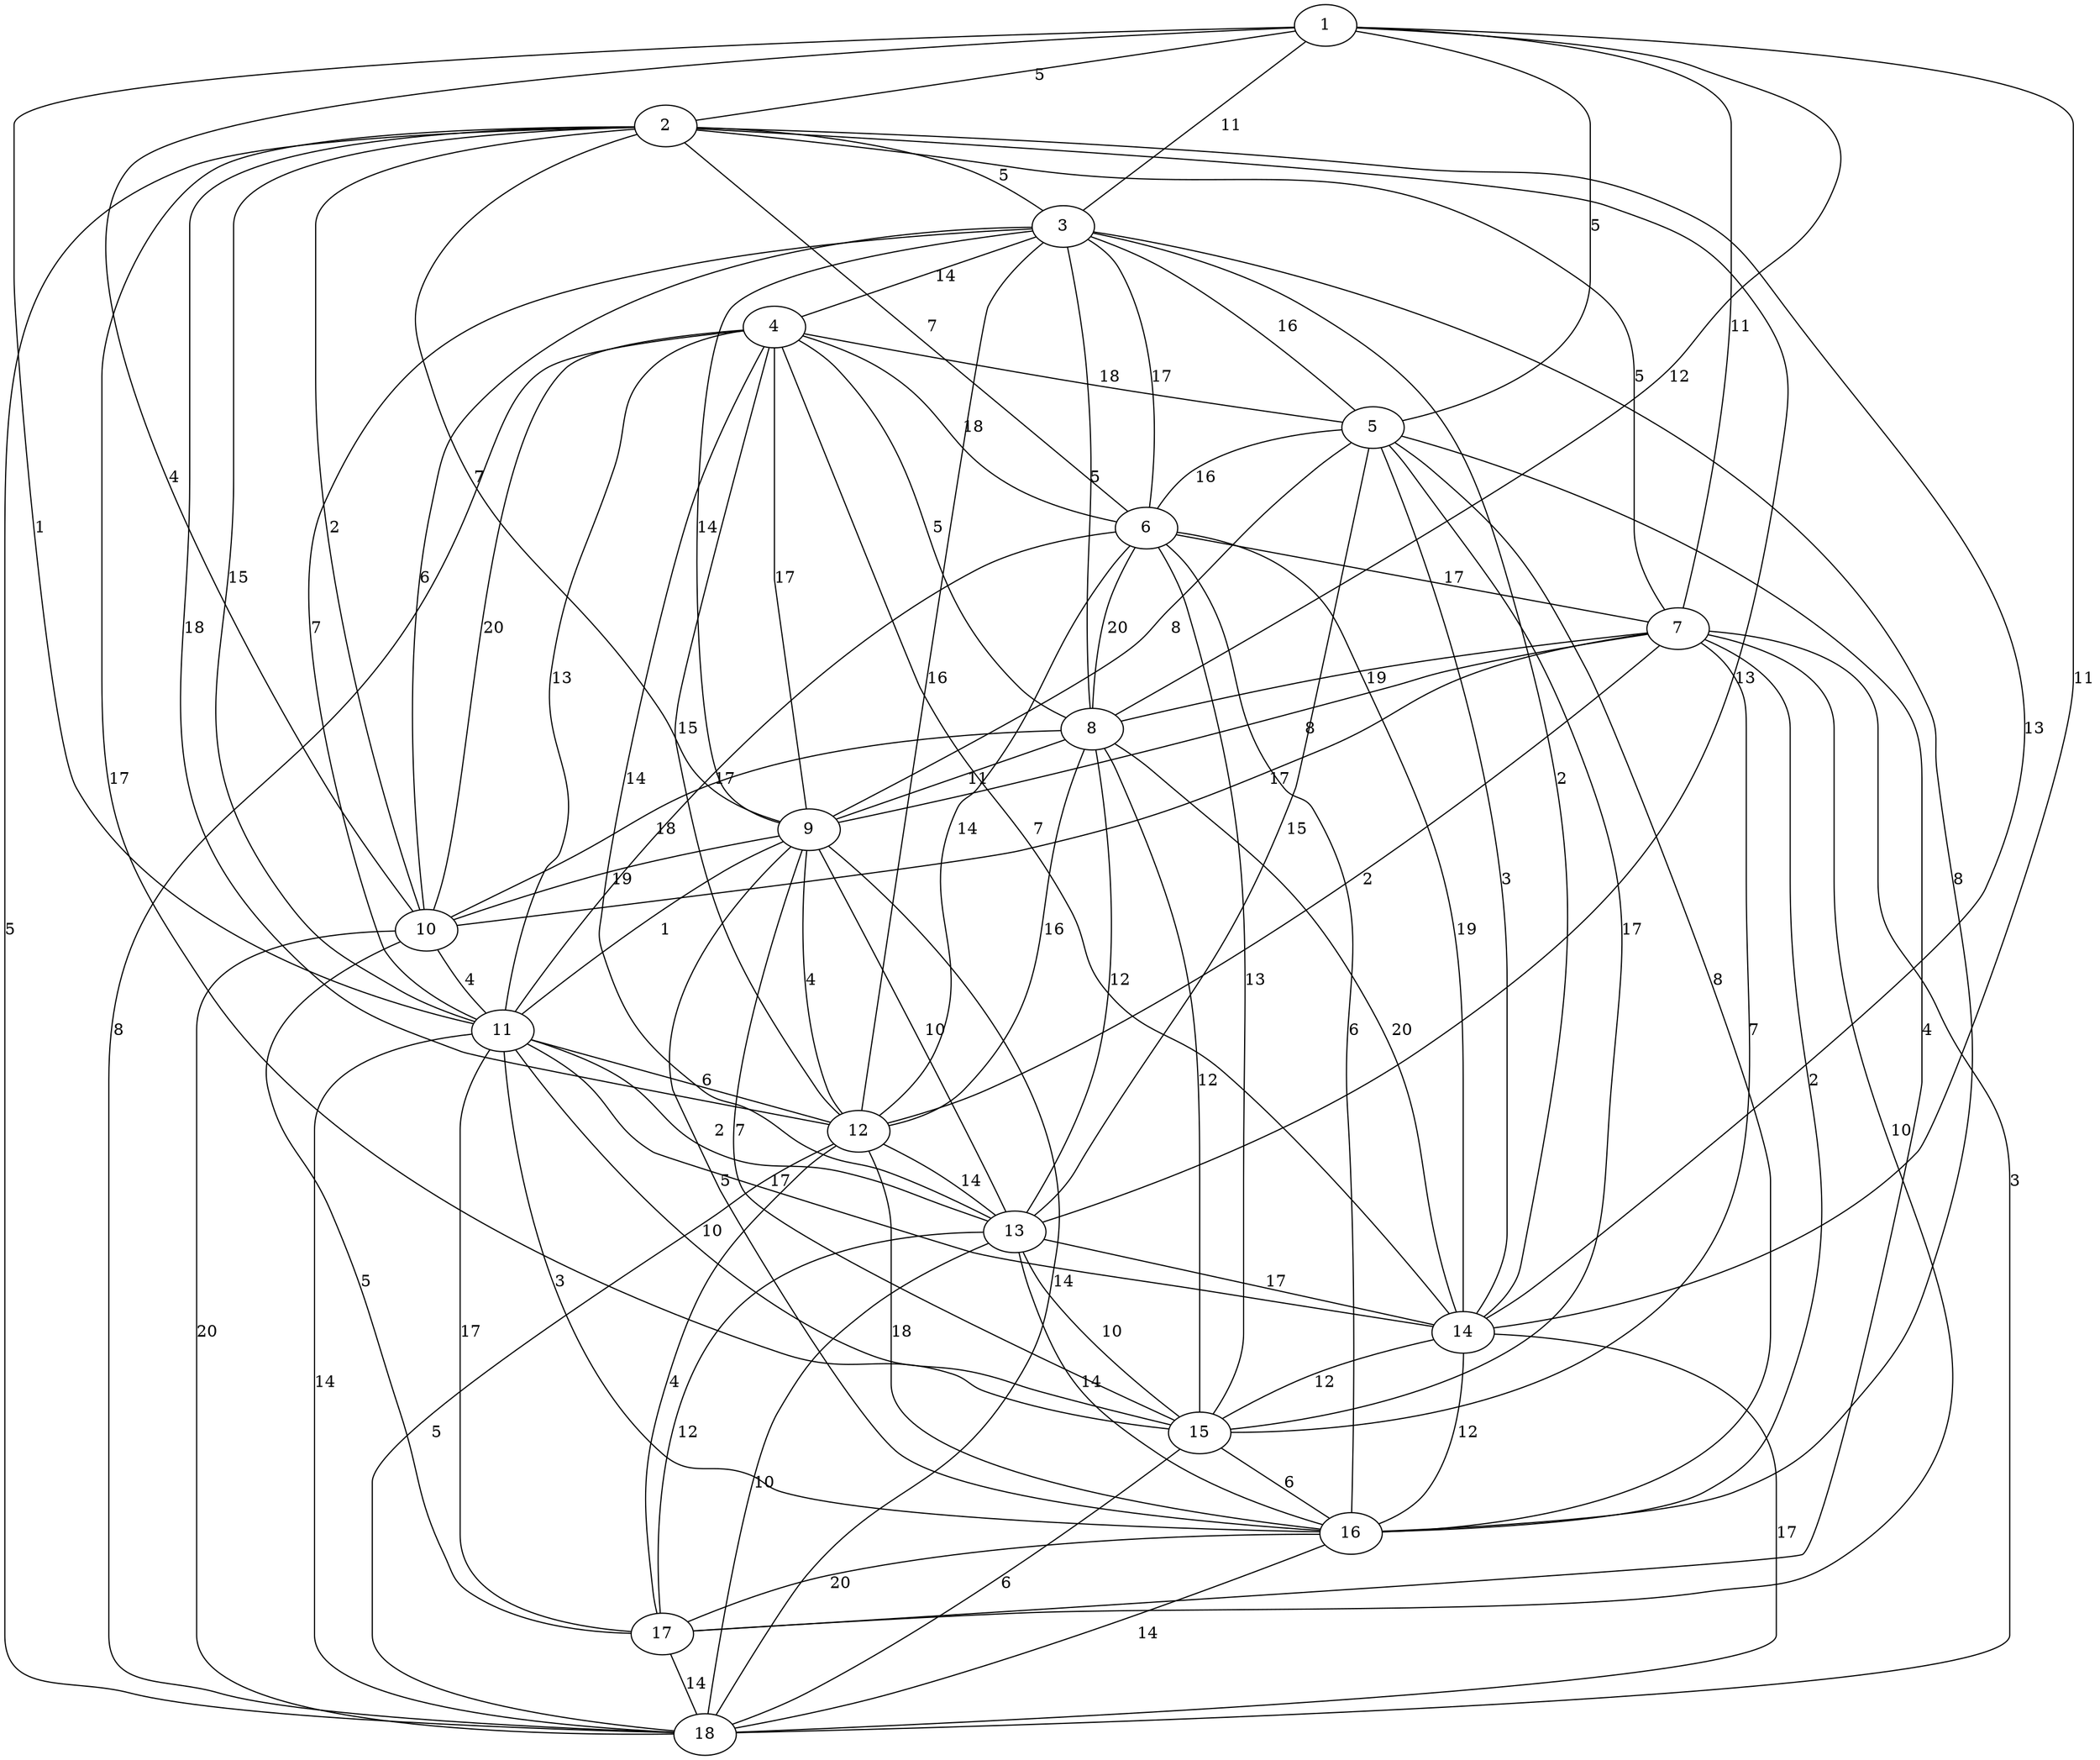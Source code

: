 graph G {
 1 -- 14 [label="11"];
 1 -- 10 [label="4"];
 1 -- 5 [label="5"];
 1 -- 3 [label="11"];
 1 -- 8 [label="12"];
 1 -- 11 [label="1"];
 1 -- 7 [label="11"];
 1 -- 2 [label="5"];
 2 -- 12 [label="18"];
 2 -- 7 [label="5"];
 2 -- 10 [label="2"];
 2 -- 13 [label="13"];
 2 -- 14 [label="13"];
 2 -- 6 [label="7"];
 2 -- 18 [label="5"];
 2 -- 15 [label="17"];
 2 -- 9 [label="7"];
 2 -- 11 [label="15"];
 2 -- 3 [label="5"];
 3 -- 9 [label="14"];
 3 -- 8 [label="5"];
 3 -- 14 [label="2"];
 3 -- 12 [label="16"];
 3 -- 11 [label="7"];
 3 -- 6 [label="17"];
 3 -- 10 [label="6"];
 3 -- 16 [label="8"];
 3 -- 5 [label="16"];
 3 -- 4 [label="14"];
 4 -- 13 [label="14"];
 4 -- 14 [label="7"];
 4 -- 12 [label="15"];
 4 -- 6 [label="18"];
 4 -- 8 [label="5"];
 4 -- 11 [label="13"];
 4 -- 9 [label="17"];
 4 -- 18 [label="8"];
 4 -- 10 [label="20"];
 4 -- 5 [label="18"];
 5 -- 17 [label="4"];
 5 -- 15 [label="17"];
 5 -- 13 [label="15"];
 5 -- 16 [label="8"];
 5 -- 9 [label="8"];
 5 -- 14 [label="3"];
 5 -- 6 [label="16"];
 6 -- 15 [label="13"];
 6 -- 14 [label="19"];
 6 -- 12 [label="14"];
 6 -- 8 [label="20"];
 6 -- 16 [label="6"];
 6 -- 11 [label="17"];
 6 -- 7 [label="17"];
 7 -- 9 [label="8"];
 7 -- 16 [label="2"];
 7 -- 15 [label="7"];
 7 -- 18 [label="3"];
 7 -- 17 [label="10"];
 7 -- 10 [label="17"];
 7 -- 12 [label="2"];
 7 -- 8 [label="19"];
 8 -- 15 [label="12"];
 8 -- 14 [label="20"];
 8 -- 10 [label="18"];
 8 -- 12 [label="16"];
 8 -- 13 [label="12"];
 8 -- 9 [label="11"];
 9 -- 15 [label="7"];
 9 -- 13 [label="10"];
 9 -- 11 [label="1"];
 9 -- 16 [label="5"];
 9 -- 12 [label="4"];
 9 -- 18 [label="14"];
 9 -- 10 [label="19"];
 10 -- 18 [label="20"];
 10 -- 17 [label="5"];
 10 -- 11 [label="4"];
 11 -- 18 [label="14"];
 11 -- 17 [label="17"];
 11 -- 16 [label="3"];
 11 -- 14 [label="17"];
 11 -- 13 [label="2"];
 11 -- 15 [label="10"];
 11 -- 12 [label="6"];
 12 -- 17 [label="4"];
 12 -- 18 [label="5"];
 12 -- 16 [label="18"];
 12 -- 13 [label="14"];
 13 -- 17 [label="12"];
 13 -- 18 [label="10"];
 13 -- 16 [label="14"];
 13 -- 15 [label="10"];
 13 -- 14 [label="17"];
 14 -- 18 [label="17"];
 14 -- 16 [label="12"];
 14 -- 15 [label="12"];
 15 -- 18 [label="6"];
 15 -- 16 [label="6"];
 16 -- 18 [label="14"];
 16 -- 17 [label="20"];
 17 -- 18 [label="14"];
}
